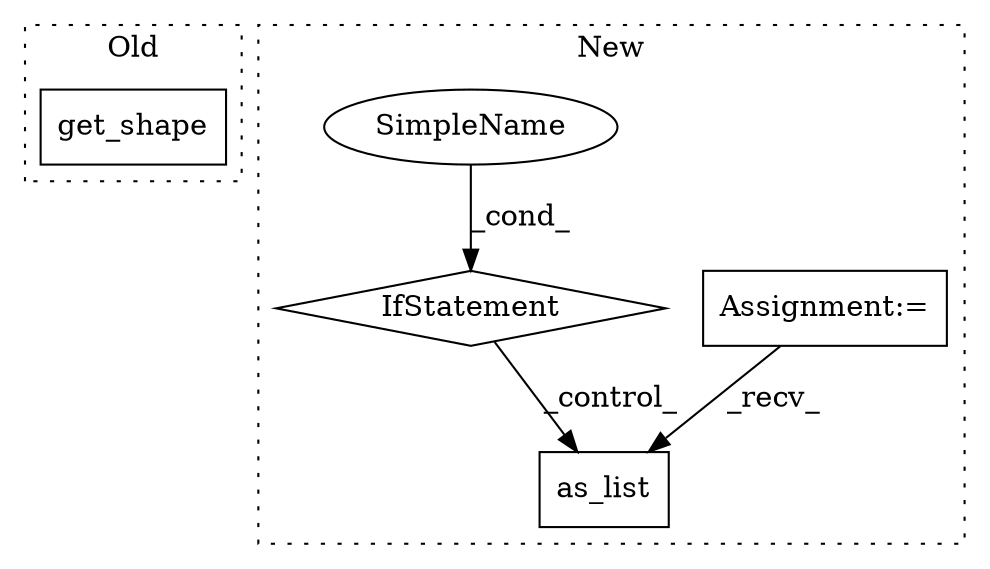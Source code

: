 digraph G {
subgraph cluster0 {
1 [label="get_shape" a="32" s="4767" l="11" shape="box"];
label = "Old";
style="dotted";
}
subgraph cluster1 {
2 [label="as_list" a="32" s="5339" l="9" shape="box"];
3 [label="IfStatement" a="25" s="5406" l="28" shape="diamond"];
4 [label="Assignment:=" a="7" s="5406" l="28" shape="box"];
5 [label="SimpleName" a="42" s="5429" l="5" shape="ellipse"];
label = "New";
style="dotted";
}
3 -> 2 [label="_control_"];
4 -> 2 [label="_recv_"];
5 -> 3 [label="_cond_"];
}